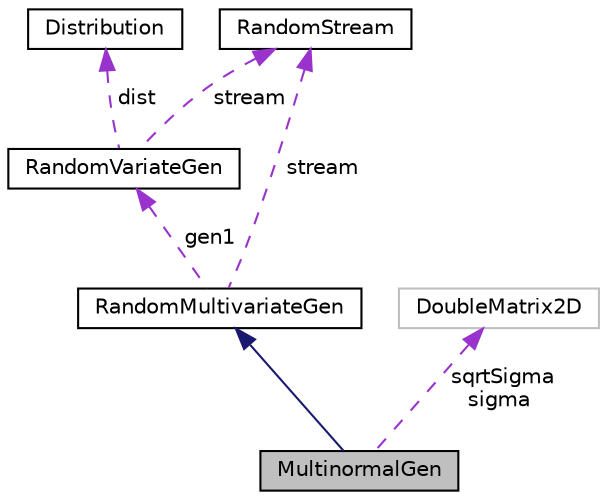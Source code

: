 digraph "MultinormalGen"
{
 // INTERACTIVE_SVG=YES
  bgcolor="transparent";
  edge [fontname="Helvetica",fontsize="10",labelfontname="Helvetica",labelfontsize="10"];
  node [fontname="Helvetica",fontsize="10",shape=record];
  Node4 [label="MultinormalGen",height=0.2,width=0.4,color="black", fillcolor="grey75", style="filled", fontcolor="black"];
  Node5 -> Node4 [dir="back",color="midnightblue",fontsize="10",style="solid",fontname="Helvetica"];
  Node5 [label="RandomMultivariateGen",height=0.2,width=0.4,color="black",URL="$classumontreal_1_1ssj_1_1randvarmulti_1_1RandomMultivariateGen.html",tooltip="This class is the multivariate counterpart of umontreal.ssj.randvar.RandomVariateGen. "];
  Node6 -> Node5 [dir="back",color="darkorchid3",fontsize="10",style="dashed",label=" gen1" ,fontname="Helvetica"];
  Node6 [label="RandomVariateGen",height=0.2,width=0.4,color="black",URL="$classumontreal_1_1ssj_1_1randvar_1_1RandomVariateGen.html",tooltip="This is the base class for all random variate generators over the real line. "];
  Node7 -> Node6 [dir="back",color="darkorchid3",fontsize="10",style="dashed",label=" dist" ,fontname="Helvetica"];
  Node7 [label="Distribution",height=0.2,width=0.4,color="black",URL="$interfaceumontreal_1_1ssj_1_1probdist_1_1Distribution.html",tooltip="This interface should be implemented by all classes supporting discrete and continuous distributions..."];
  Node8 -> Node6 [dir="back",color="darkorchid3",fontsize="10",style="dashed",label=" stream" ,fontname="Helvetica"];
  Node8 [label="RandomStream",height=0.2,width=0.4,color="black",URL="$interfaceumontreal_1_1ssj_1_1rng_1_1RandomStream.html",tooltip="This interface defines the basic structures to handle multiple streams of uniform (pseudo)random numb..."];
  Node8 -> Node5 [dir="back",color="darkorchid3",fontsize="10",style="dashed",label=" stream" ,fontname="Helvetica"];
  Node9 -> Node4 [dir="back",color="darkorchid3",fontsize="10",style="dashed",label=" sqrtSigma\nsigma" ,fontname="Helvetica"];
  Node9 [label="DoubleMatrix2D",height=0.2,width=0.4,color="grey75"];
}
